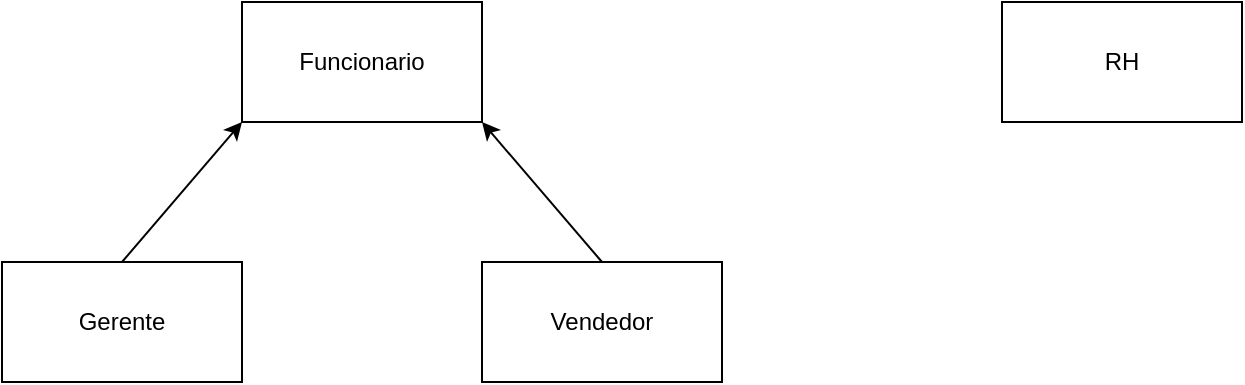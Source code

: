 <mxfile version="12.9.11" type="device"><diagram id="C5RBs43oDa-KdzZeNtuy" name="Page-1"><mxGraphModel dx="1422" dy="834" grid="1" gridSize="10" guides="1" tooltips="1" connect="1" arrows="1" fold="1" page="1" pageScale="1" pageWidth="827" pageHeight="1169" math="0" shadow="0"><root><mxCell id="WIyWlLk6GJQsqaUBKTNV-0"/><mxCell id="WIyWlLk6GJQsqaUBKTNV-1" parent="WIyWlLk6GJQsqaUBKTNV-0"/><mxCell id="h30RpjqjVKqxhIqoSz_--0" value="Funcionario" style="rounded=0;whiteSpace=wrap;html=1;" vertex="1" parent="WIyWlLk6GJQsqaUBKTNV-1"><mxGeometry x="160" y="395" width="120" height="60" as="geometry"/></mxCell><mxCell id="h30RpjqjVKqxhIqoSz_--1" value="RH" style="rounded=0;whiteSpace=wrap;html=1;" vertex="1" parent="WIyWlLk6GJQsqaUBKTNV-1"><mxGeometry x="540" y="395" width="120" height="60" as="geometry"/></mxCell><mxCell id="h30RpjqjVKqxhIqoSz_--2" value="Vendedor" style="rounded=0;whiteSpace=wrap;html=1;" vertex="1" parent="WIyWlLk6GJQsqaUBKTNV-1"><mxGeometry x="280" y="525" width="120" height="60" as="geometry"/></mxCell><mxCell id="h30RpjqjVKqxhIqoSz_--3" value="Gerente" style="rounded=0;whiteSpace=wrap;html=1;" vertex="1" parent="WIyWlLk6GJQsqaUBKTNV-1"><mxGeometry x="40" y="525" width="120" height="60" as="geometry"/></mxCell><mxCell id="h30RpjqjVKqxhIqoSz_--4" value="" style="endArrow=classic;html=1;exitX=0.5;exitY=0;exitDx=0;exitDy=0;entryX=0;entryY=1;entryDx=0;entryDy=0;" edge="1" parent="WIyWlLk6GJQsqaUBKTNV-1" source="h30RpjqjVKqxhIqoSz_--3" target="h30RpjqjVKqxhIqoSz_--0"><mxGeometry width="50" height="50" relative="1" as="geometry"><mxPoint x="390" y="735" as="sourcePoint"/><mxPoint x="440" y="685" as="targetPoint"/></mxGeometry></mxCell><mxCell id="h30RpjqjVKqxhIqoSz_--5" value="" style="endArrow=classic;html=1;exitX=0.5;exitY=0;exitDx=0;exitDy=0;entryX=1;entryY=1;entryDx=0;entryDy=0;" edge="1" parent="WIyWlLk6GJQsqaUBKTNV-1" source="h30RpjqjVKqxhIqoSz_--2" target="h30RpjqjVKqxhIqoSz_--0"><mxGeometry width="50" height="50" relative="1" as="geometry"><mxPoint x="110" y="535" as="sourcePoint"/><mxPoint x="170" y="465" as="targetPoint"/></mxGeometry></mxCell></root></mxGraphModel></diagram></mxfile>